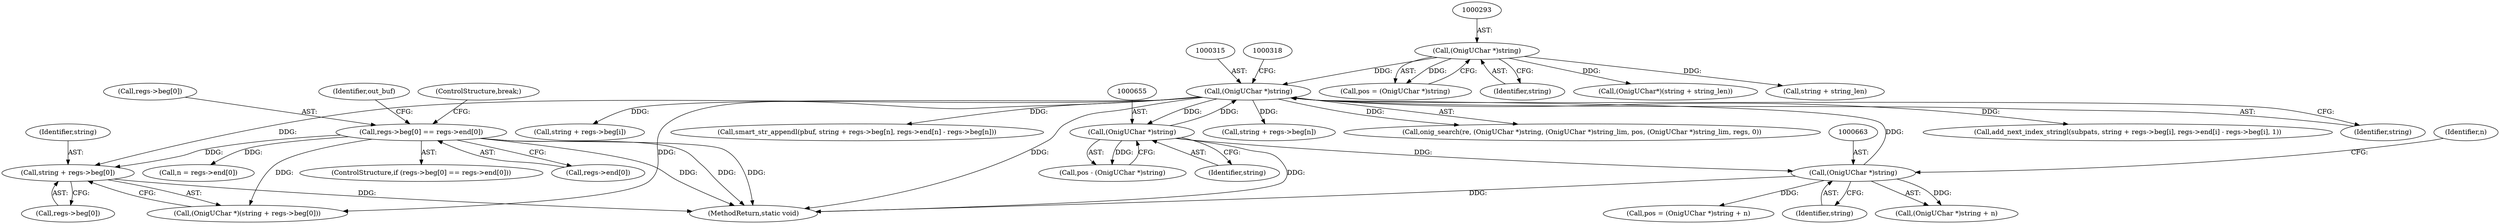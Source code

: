 digraph "0_php-src_5b597a2e5b28e2d5a52fc1be13f425f08f47cb62?w=1_1@array" {
"1000365" [label="(Call,string + regs->beg[0])"];
"1000314" [label="(Call,(OnigUChar *)string)"];
"1000654" [label="(Call,(OnigUChar *)string)"];
"1000662" [label="(Call,(OnigUChar *)string)"];
"1000292" [label="(Call,(OnigUChar *)string)"];
"1000343" [label="(Call,regs->beg[0] == regs->end[0])"];
"1000294" [label="(Identifier,string)"];
"1000299" [label="(Call,string + string_len)"];
"1000366" [label="(Identifier,string)"];
"1000476" [label="(Call,smart_str_appendl(pbuf, string + regs->beg[n], regs->end[n] - regs->beg[n]))"];
"1000367" [label="(Call,regs->beg[0])"];
"1000343" [label="(Call,regs->beg[0] == regs->end[0])"];
"1000342" [label="(ControlStructure,if (regs->beg[0] == regs->end[0]))"];
"1000314" [label="(Call,(OnigUChar *)string)"];
"1000292" [label="(Call,(OnigUChar *)string)"];
"1000344" [label="(Call,regs->beg[0])"];
"1000659" [label="(Call,pos = (OnigUChar *)string + n)"];
"1000363" [label="(Call,(OnigUChar *)(string + regs->beg[0]))"];
"1000478" [label="(Call,string + regs->beg[n])"];
"1000652" [label="(Call,pos - (OnigUChar *)string)"];
"1000290" [label="(Call,pos = (OnigUChar *)string)"];
"1000358" [label="(Identifier,out_buf)"];
"1000654" [label="(Call,(OnigUChar *)string)"];
"1000349" [label="(Call,regs->end[0])"];
"1000312" [label="(Call,onig_search(re, (OnigUChar *)string, (OnigUChar *)string_lim, pos, (OnigUChar *)string_lim, regs, 0))"];
"1000297" [label="(Call,(OnigUChar*)(string + string_len))"];
"1000538" [label="(Call,add_next_index_stringl(subpats, string + regs->beg[i], regs->end[i] - regs->beg[i], 1))"];
"1000661" [label="(Call,(OnigUChar *)string + n)"];
"1000656" [label="(Identifier,string)"];
"1000365" [label="(Call,string + regs->beg[0])"];
"1000665" [label="(Identifier,n)"];
"1000664" [label="(Identifier,string)"];
"1000355" [label="(ControlStructure,break;)"];
"1000743" [label="(MethodReturn,static void)"];
"1000316" [label="(Identifier,string)"];
"1000540" [label="(Call,string + regs->beg[i])"];
"1000643" [label="(Call,n = regs->end[0])"];
"1000662" [label="(Call,(OnigUChar *)string)"];
"1000365" -> "1000363"  [label="AST: "];
"1000365" -> "1000367"  [label="CFG: "];
"1000366" -> "1000365"  [label="AST: "];
"1000367" -> "1000365"  [label="AST: "];
"1000363" -> "1000365"  [label="CFG: "];
"1000365" -> "1000743"  [label="DDG: "];
"1000314" -> "1000365"  [label="DDG: "];
"1000343" -> "1000365"  [label="DDG: "];
"1000314" -> "1000312"  [label="AST: "];
"1000314" -> "1000316"  [label="CFG: "];
"1000315" -> "1000314"  [label="AST: "];
"1000316" -> "1000314"  [label="AST: "];
"1000318" -> "1000314"  [label="CFG: "];
"1000314" -> "1000743"  [label="DDG: "];
"1000314" -> "1000312"  [label="DDG: "];
"1000654" -> "1000314"  [label="DDG: "];
"1000662" -> "1000314"  [label="DDG: "];
"1000292" -> "1000314"  [label="DDG: "];
"1000314" -> "1000363"  [label="DDG: "];
"1000314" -> "1000476"  [label="DDG: "];
"1000314" -> "1000478"  [label="DDG: "];
"1000314" -> "1000538"  [label="DDG: "];
"1000314" -> "1000540"  [label="DDG: "];
"1000314" -> "1000654"  [label="DDG: "];
"1000654" -> "1000652"  [label="AST: "];
"1000654" -> "1000656"  [label="CFG: "];
"1000655" -> "1000654"  [label="AST: "];
"1000656" -> "1000654"  [label="AST: "];
"1000652" -> "1000654"  [label="CFG: "];
"1000654" -> "1000743"  [label="DDG: "];
"1000654" -> "1000652"  [label="DDG: "];
"1000654" -> "1000662"  [label="DDG: "];
"1000662" -> "1000661"  [label="AST: "];
"1000662" -> "1000664"  [label="CFG: "];
"1000663" -> "1000662"  [label="AST: "];
"1000664" -> "1000662"  [label="AST: "];
"1000665" -> "1000662"  [label="CFG: "];
"1000662" -> "1000743"  [label="DDG: "];
"1000662" -> "1000659"  [label="DDG: "];
"1000662" -> "1000661"  [label="DDG: "];
"1000292" -> "1000290"  [label="AST: "];
"1000292" -> "1000294"  [label="CFG: "];
"1000293" -> "1000292"  [label="AST: "];
"1000294" -> "1000292"  [label="AST: "];
"1000290" -> "1000292"  [label="CFG: "];
"1000292" -> "1000290"  [label="DDG: "];
"1000292" -> "1000297"  [label="DDG: "];
"1000292" -> "1000299"  [label="DDG: "];
"1000343" -> "1000342"  [label="AST: "];
"1000343" -> "1000349"  [label="CFG: "];
"1000344" -> "1000343"  [label="AST: "];
"1000349" -> "1000343"  [label="AST: "];
"1000355" -> "1000343"  [label="CFG: "];
"1000358" -> "1000343"  [label="CFG: "];
"1000343" -> "1000743"  [label="DDG: "];
"1000343" -> "1000743"  [label="DDG: "];
"1000343" -> "1000743"  [label="DDG: "];
"1000343" -> "1000363"  [label="DDG: "];
"1000343" -> "1000643"  [label="DDG: "];
}
